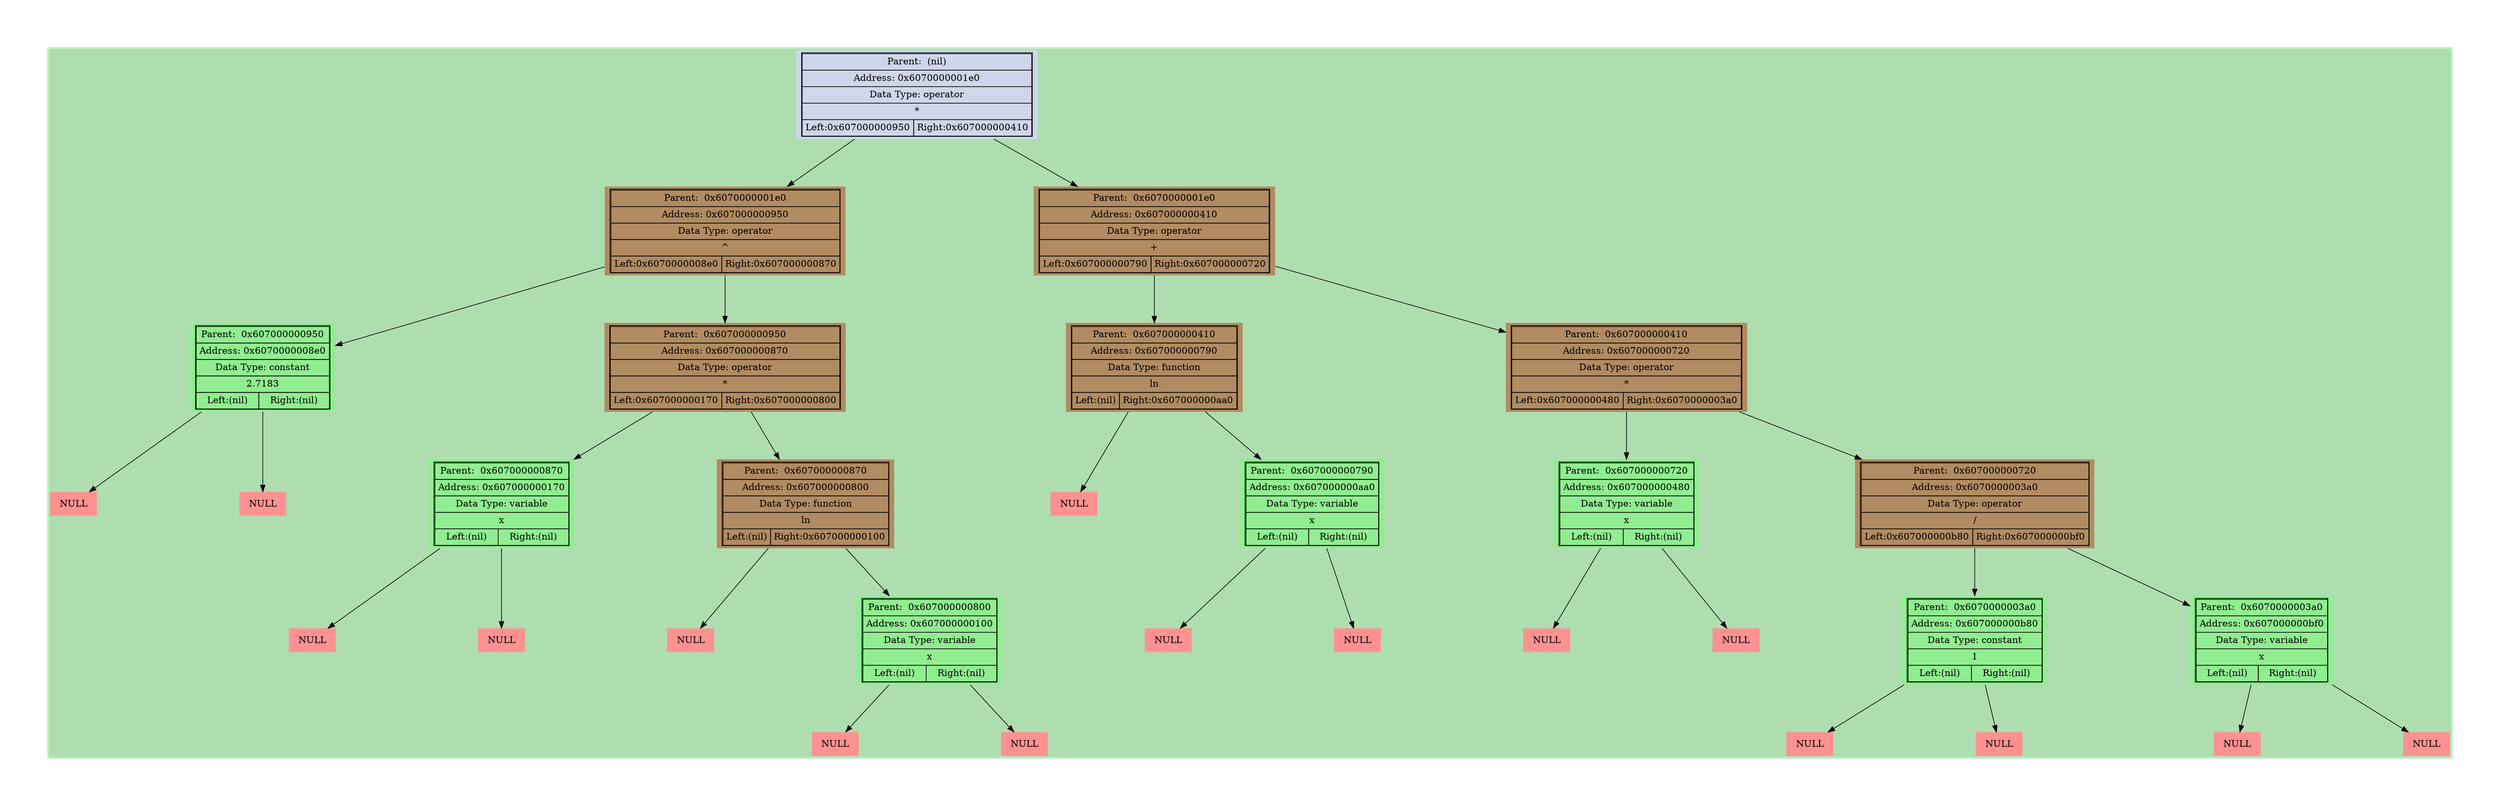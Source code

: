 digraph LIST{
harset = "UTF-8";
node [shape=plaintext];
bgcolor = "#0000aa";
fontcolor = black;
fontsize = 18;
style = "italic";
margin = 1;
ranksep = 1;
nodesep = 3;
bgcolor = "#aedeb0";
"0x607000000950" [style = "filled", fillcolor = "#b18b62",label=<
<table border="1" cellspacing="0" cellpadding="4">
<tr><td colspan="2">Parent:  0x6070000001e0</td></tr>
<tr><td colspan="2">Address: 0x607000000950</td></tr>
<tr><td colspan="2">Data Type: operator</td></tr>
<tr><td colspan="2">^</td></tr>
<tr><td align = "center" >Left:0x6070000008e0</td><td align = "center" >Right:0x607000000870</td></tr></table>>];

"0x6070000001e0" -> "0x607000000950";
"0x6070000008e0" [style = "filled", fillcolor = "lightgreen",label=<
<table border="1" cellspacing="0" cellpadding="4">
<tr><td colspan="2">Parent:  0x607000000950</td></tr>
<tr><td colspan="2">Address: 0x6070000008e0</td></tr>
<tr><td colspan="2">Data Type: constant</td></tr>
<tr><td colspan="2">2.7183</td></tr>
<tr><td align = "center" >Left:(nil)</td><td align = "center" >Right:(nil)</td></tr></table>>];

"0x607000000950" -> "0x6070000008e0";
"0x6070000008e0" -> "0x607000000918";
"0x607000000918" [style = "filled", fillcolor = "#ff9191", label=<
<table border = "0" cellspacing="2" cellpadding="4">
<tr><td>NULL</td></tr></table>>];

"0x6070000008e0" -> "0x607000000920";
"0x607000000920" [style = "filled", fillcolor = "#ff9191", label=<
<table border = "0" cellspacing="2" cellpadding="4">
<tr><td>NULL</td></tr></table>>];

"0x607000000870" [style = "filled", fillcolor = "#b18b62",label=<
<table border="1" cellspacing="0" cellpadding="4">
<tr><td colspan="2">Parent:  0x607000000950</td></tr>
<tr><td colspan="2">Address: 0x607000000870</td></tr>
<tr><td colspan="2">Data Type: operator</td></tr>
<tr><td colspan="2">*</td></tr>
<tr><td align = "center" >Left:0x607000000170</td><td align = "center" >Right:0x607000000800</td></tr></table>>];

"0x607000000950" -> "0x607000000870";
"0x607000000170" [style = "filled", fillcolor = "lightgreen",label=<
<table border="1" cellspacing="0" cellpadding="4">
<tr><td colspan="2">Parent:  0x607000000870</td></tr>
<tr><td colspan="2">Address: 0x607000000170</td></tr>
<tr><td colspan="2">Data Type: variable</td></tr>
<tr><td colspan="2">x</td></tr>
<tr><td align = "center" >Left:(nil)</td><td align = "center" >Right:(nil)</td></tr></table>>];

"0x607000000870" -> "0x607000000170";
"0x607000000170" -> "0x6070000001a8";
"0x6070000001a8" [style = "filled", fillcolor = "#ff9191", label=<
<table border = "0" cellspacing="2" cellpadding="4">
<tr><td>NULL</td></tr></table>>];

"0x607000000170" -> "0x6070000001b0";
"0x6070000001b0" [style = "filled", fillcolor = "#ff9191", label=<
<table border = "0" cellspacing="2" cellpadding="4">
<tr><td>NULL</td></tr></table>>];

"0x607000000800" [style = "filled", fillcolor = "#b18b62",label=<
<table border="1" cellspacing="0" cellpadding="4">
<tr><td colspan="2">Parent:  0x607000000870</td></tr>
<tr><td colspan="2">Address: 0x607000000800</td></tr>
<tr><td colspan="2">Data Type: function</td></tr>
<tr><td colspan="2">ln</td></tr>
<tr><td align = "center" >Left:(nil)</td><td align = "center" >Right:0x607000000100</td></tr></table>>];

"0x607000000870" -> "0x607000000800";
"0x607000000800" -> "0x607000000838";
"0x607000000838" [style = "filled", fillcolor = "#ff9191", label=<
<table border = "0" cellspacing="2" cellpadding="4">
<tr><td>NULL</td></tr></table>>];

"0x607000000100" [style = "filled", fillcolor = "lightgreen",label=<
<table border="1" cellspacing="0" cellpadding="4">
<tr><td colspan="2">Parent:  0x607000000800</td></tr>
<tr><td colspan="2">Address: 0x607000000100</td></tr>
<tr><td colspan="2">Data Type: variable</td></tr>
<tr><td colspan="2">x</td></tr>
<tr><td align = "center" >Left:(nil)</td><td align = "center" >Right:(nil)</td></tr></table>>];

"0x607000000800" -> "0x607000000100";
"0x607000000100" -> "0x607000000138";
"0x607000000138" [style = "filled", fillcolor = "#ff9191", label=<
<table border = "0" cellspacing="2" cellpadding="4">
<tr><td>NULL</td></tr></table>>];

"0x607000000100" -> "0x607000000140";
"0x607000000140" [style = "filled", fillcolor = "#ff9191", label=<
<table border = "0" cellspacing="2" cellpadding="4">
<tr><td>NULL</td></tr></table>>];

"0x607000000410" [style = "filled", fillcolor = "#b18b62",label=<
<table border="1" cellspacing="0" cellpadding="4">
<tr><td colspan="2">Parent:  0x6070000001e0</td></tr>
<tr><td colspan="2">Address: 0x607000000410</td></tr>
<tr><td colspan="2">Data Type: operator</td></tr>
<tr><td colspan="2">+</td></tr>
<tr><td align = "center" >Left:0x607000000790</td><td align = "center" >Right:0x607000000720</td></tr></table>>];

"0x6070000001e0" -> "0x607000000410";
"0x607000000790" [style = "filled", fillcolor = "#b18b62",label=<
<table border="1" cellspacing="0" cellpadding="4">
<tr><td colspan="2">Parent:  0x607000000410</td></tr>
<tr><td colspan="2">Address: 0x607000000790</td></tr>
<tr><td colspan="2">Data Type: function</td></tr>
<tr><td colspan="2">ln</td></tr>
<tr><td align = "center" >Left:(nil)</td><td align = "center" >Right:0x607000000aa0</td></tr></table>>];

"0x607000000410" -> "0x607000000790";
"0x607000000790" -> "0x6070000007c8";
"0x6070000007c8" [style = "filled", fillcolor = "#ff9191", label=<
<table border = "0" cellspacing="2" cellpadding="4">
<tr><td>NULL</td></tr></table>>];

"0x607000000aa0" [style = "filled", fillcolor = "lightgreen",label=<
<table border="1" cellspacing="0" cellpadding="4">
<tr><td colspan="2">Parent:  0x607000000790</td></tr>
<tr><td colspan="2">Address: 0x607000000aa0</td></tr>
<tr><td colspan="2">Data Type: variable</td></tr>
<tr><td colspan="2">x</td></tr>
<tr><td align = "center" >Left:(nil)</td><td align = "center" >Right:(nil)</td></tr></table>>];

"0x607000000790" -> "0x607000000aa0";
"0x607000000aa0" -> "0x607000000ad8";
"0x607000000ad8" [style = "filled", fillcolor = "#ff9191", label=<
<table border = "0" cellspacing="2" cellpadding="4">
<tr><td>NULL</td></tr></table>>];

"0x607000000aa0" -> "0x607000000ae0";
"0x607000000ae0" [style = "filled", fillcolor = "#ff9191", label=<
<table border = "0" cellspacing="2" cellpadding="4">
<tr><td>NULL</td></tr></table>>];

"0x607000000720" [style = "filled", fillcolor = "#b18b62",label=<
<table border="1" cellspacing="0" cellpadding="4">
<tr><td colspan="2">Parent:  0x607000000410</td></tr>
<tr><td colspan="2">Address: 0x607000000720</td></tr>
<tr><td colspan="2">Data Type: operator</td></tr>
<tr><td colspan="2">*</td></tr>
<tr><td align = "center" >Left:0x607000000480</td><td align = "center" >Right:0x6070000003a0</td></tr></table>>];

"0x607000000410" -> "0x607000000720";
"0x607000000480" [style = "filled", fillcolor = "lightgreen",label=<
<table border="1" cellspacing="0" cellpadding="4">
<tr><td colspan="2">Parent:  0x607000000720</td></tr>
<tr><td colspan="2">Address: 0x607000000480</td></tr>
<tr><td colspan="2">Data Type: variable</td></tr>
<tr><td colspan="2">x</td></tr>
<tr><td align = "center" >Left:(nil)</td><td align = "center" >Right:(nil)</td></tr></table>>];

"0x607000000720" -> "0x607000000480";
"0x607000000480" -> "0x6070000004b8";
"0x6070000004b8" [style = "filled", fillcolor = "#ff9191", label=<
<table border = "0" cellspacing="2" cellpadding="4">
<tr><td>NULL</td></tr></table>>];

"0x607000000480" -> "0x6070000004c0";
"0x6070000004c0" [style = "filled", fillcolor = "#ff9191", label=<
<table border = "0" cellspacing="2" cellpadding="4">
<tr><td>NULL</td></tr></table>>];

"0x6070000003a0" [style = "filled", fillcolor = "#b18b62",label=<
<table border="1" cellspacing="0" cellpadding="4">
<tr><td colspan="2">Parent:  0x607000000720</td></tr>
<tr><td colspan="2">Address: 0x6070000003a0</td></tr>
<tr><td colspan="2">Data Type: operator</td></tr>
<tr><td colspan="2">/</td></tr>
<tr><td align = "center" >Left:0x607000000b80</td><td align = "center" >Right:0x607000000bf0</td></tr></table>>];

"0x607000000720" -> "0x6070000003a0";
"0x607000000b80" [style = "filled", fillcolor = "lightgreen",label=<
<table border="1" cellspacing="0" cellpadding="4">
<tr><td colspan="2">Parent:  0x6070000003a0</td></tr>
<tr><td colspan="2">Address: 0x607000000b80</td></tr>
<tr><td colspan="2">Data Type: constant</td></tr>
<tr><td colspan="2">1</td></tr>
<tr><td align = "center" >Left:(nil)</td><td align = "center" >Right:(nil)</td></tr></table>>];

"0x6070000003a0" -> "0x607000000b80";
"0x607000000b80" -> "0x607000000bb8";
"0x607000000bb8" [style = "filled", fillcolor = "#ff9191", label=<
<table border = "0" cellspacing="2" cellpadding="4">
<tr><td>NULL</td></tr></table>>];

"0x607000000b80" -> "0x607000000bc0";
"0x607000000bc0" [style = "filled", fillcolor = "#ff9191", label=<
<table border = "0" cellspacing="2" cellpadding="4">
<tr><td>NULL</td></tr></table>>];

"0x607000000bf0" [style = "filled", fillcolor = "lightgreen",label=<
<table border="1" cellspacing="0" cellpadding="4">
<tr><td colspan="2">Parent:  0x6070000003a0</td></tr>
<tr><td colspan="2">Address: 0x607000000bf0</td></tr>
<tr><td colspan="2">Data Type: variable</td></tr>
<tr><td colspan="2">x</td></tr>
<tr><td align = "center" >Left:(nil)</td><td align = "center" >Right:(nil)</td></tr></table>>];

"0x6070000003a0" -> "0x607000000bf0";
"0x607000000bf0" -> "0x607000000c28";
"0x607000000c28" [style = "filled", fillcolor = "#ff9191", label=<
<table border = "0" cellspacing="2" cellpadding="4">
<tr><td>NULL</td></tr></table>>];

"0x607000000bf0" -> "0x607000000c30";
"0x607000000c30" [style = "filled", fillcolor = "#ff9191", label=<
<table border = "0" cellspacing="2" cellpadding="4">
<tr><td>NULL</td></tr></table>>];

"0x6070000001e0" [style = "filled", fillcolor = "#ced7ea",label=<
<table border="1" cellspacing="0" cellpadding="4">
<tr><td colspan="2">Parent:  (nil)</td></tr>
<tr><td colspan="2">Address: 0x6070000001e0</td></tr>
<tr><td colspan="2">Data Type: operator</td></tr>
<tr><td colspan="2">*</td></tr>
<tr><td align = "center" >Left:0x607000000950</td><td align = "center" >Right:0x607000000410</td></tr></table>>];

}